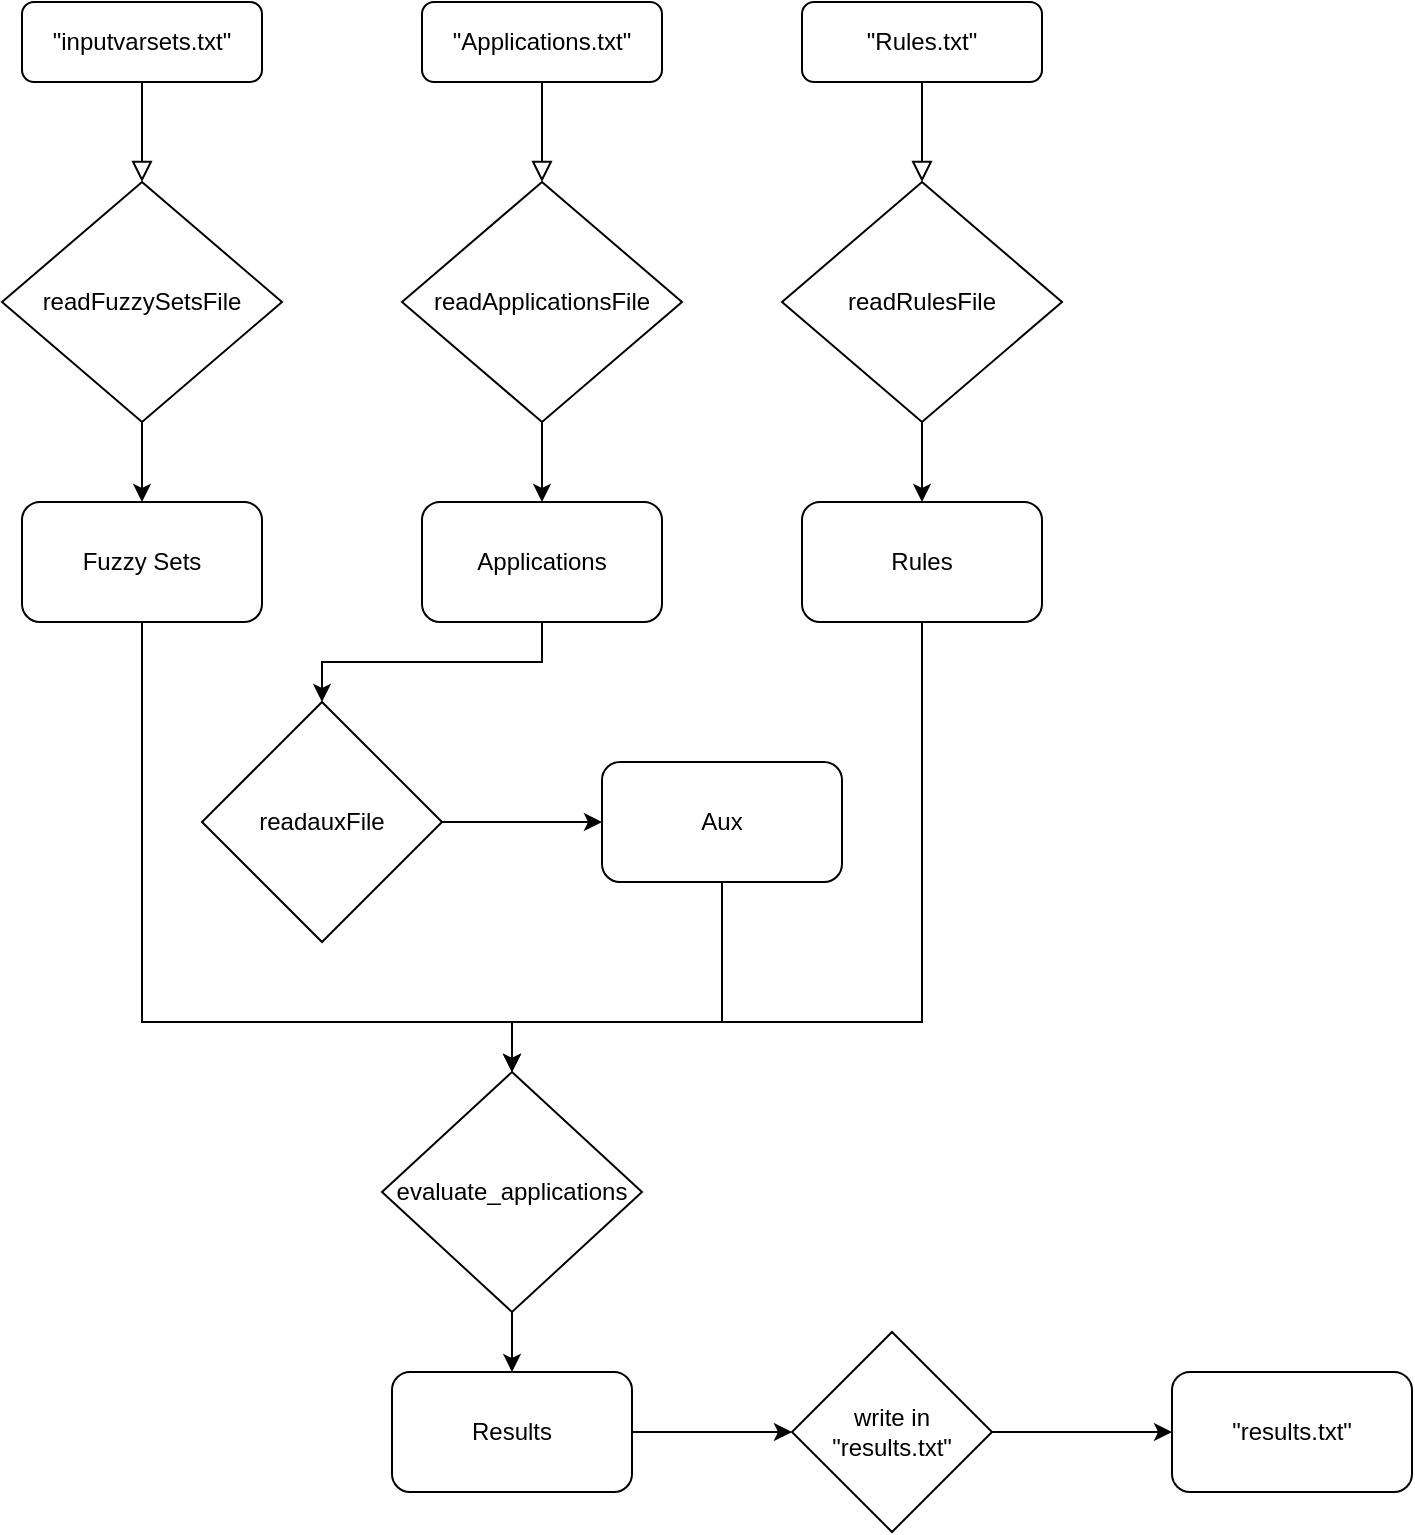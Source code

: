<mxfile version="24.2.1" type="device">
  <diagram id="C5RBs43oDa-KdzZeNtuy" name="Page-1">
    <mxGraphModel dx="1246" dy="468" grid="1" gridSize="10" guides="1" tooltips="1" connect="1" arrows="1" fold="1" page="1" pageScale="1" pageWidth="827" pageHeight="1169" math="0" shadow="0">
      <root>
        <mxCell id="WIyWlLk6GJQsqaUBKTNV-0" />
        <mxCell id="WIyWlLk6GJQsqaUBKTNV-1" parent="WIyWlLk6GJQsqaUBKTNV-0" />
        <mxCell id="WIyWlLk6GJQsqaUBKTNV-2" value="" style="rounded=0;html=1;jettySize=auto;orthogonalLoop=1;fontSize=11;endArrow=block;endFill=0;endSize=8;strokeWidth=1;shadow=0;labelBackgroundColor=none;edgeStyle=orthogonalEdgeStyle;entryX=0.5;entryY=0;entryDx=0;entryDy=0;" parent="WIyWlLk6GJQsqaUBKTNV-1" source="WIyWlLk6GJQsqaUBKTNV-3" target="wYXDiQaRcxBNRJwWbmib-1" edge="1">
          <mxGeometry relative="1" as="geometry">
            <mxPoint x="110" y="140" as="targetPoint" />
          </mxGeometry>
        </mxCell>
        <mxCell id="WIyWlLk6GJQsqaUBKTNV-3" value="&quot;inputvarsets.txt&lt;span style=&quot;background-color: initial;&quot;&gt;&quot;&lt;/span&gt;" style="rounded=1;whiteSpace=wrap;html=1;fontSize=12;glass=0;strokeWidth=1;shadow=0;" parent="WIyWlLk6GJQsqaUBKTNV-1" vertex="1">
          <mxGeometry x="50" y="50" width="120" height="40" as="geometry" />
        </mxCell>
        <mxCell id="wYXDiQaRcxBNRJwWbmib-1" value="readFuzzySetsFile" style="rhombus;whiteSpace=wrap;html=1;" vertex="1" parent="WIyWlLk6GJQsqaUBKTNV-1">
          <mxGeometry x="40" y="140" width="140" height="120" as="geometry" />
        </mxCell>
        <mxCell id="wYXDiQaRcxBNRJwWbmib-3" value="Fuzzy Sets" style="rounded=1;whiteSpace=wrap;html=1;" vertex="1" parent="WIyWlLk6GJQsqaUBKTNV-1">
          <mxGeometry x="50" y="300" width="120" height="60" as="geometry" />
        </mxCell>
        <mxCell id="wYXDiQaRcxBNRJwWbmib-4" value="" style="endArrow=classic;html=1;rounded=0;exitX=0.5;exitY=1;exitDx=0;exitDy=0;entryX=0.5;entryY=0;entryDx=0;entryDy=0;" edge="1" parent="WIyWlLk6GJQsqaUBKTNV-1" source="wYXDiQaRcxBNRJwWbmib-1" target="wYXDiQaRcxBNRJwWbmib-3">
          <mxGeometry width="50" height="50" relative="1" as="geometry">
            <mxPoint x="390" y="290" as="sourcePoint" />
            <mxPoint x="440" y="240" as="targetPoint" />
          </mxGeometry>
        </mxCell>
        <mxCell id="wYXDiQaRcxBNRJwWbmib-5" value="" style="rounded=0;html=1;jettySize=auto;orthogonalLoop=1;fontSize=11;endArrow=block;endFill=0;endSize=8;strokeWidth=1;shadow=0;labelBackgroundColor=none;edgeStyle=orthogonalEdgeStyle;entryX=0.5;entryY=0;entryDx=0;entryDy=0;" edge="1" parent="WIyWlLk6GJQsqaUBKTNV-1" source="wYXDiQaRcxBNRJwWbmib-6" target="wYXDiQaRcxBNRJwWbmib-7">
          <mxGeometry relative="1" as="geometry">
            <mxPoint x="310" y="140" as="targetPoint" />
          </mxGeometry>
        </mxCell>
        <mxCell id="wYXDiQaRcxBNRJwWbmib-6" value="&quot;Applications.txt&lt;span style=&quot;background-color: initial;&quot;&gt;&quot;&lt;/span&gt;" style="rounded=1;whiteSpace=wrap;html=1;fontSize=12;glass=0;strokeWidth=1;shadow=0;" vertex="1" parent="WIyWlLk6GJQsqaUBKTNV-1">
          <mxGeometry x="250" y="50" width="120" height="40" as="geometry" />
        </mxCell>
        <mxCell id="wYXDiQaRcxBNRJwWbmib-7" value="readApplicationsFile" style="rhombus;whiteSpace=wrap;html=1;" vertex="1" parent="WIyWlLk6GJQsqaUBKTNV-1">
          <mxGeometry x="240" y="140" width="140" height="120" as="geometry" />
        </mxCell>
        <mxCell id="wYXDiQaRcxBNRJwWbmib-8" value="Applications" style="rounded=1;whiteSpace=wrap;html=1;" vertex="1" parent="WIyWlLk6GJQsqaUBKTNV-1">
          <mxGeometry x="250" y="300" width="120" height="60" as="geometry" />
        </mxCell>
        <mxCell id="wYXDiQaRcxBNRJwWbmib-9" value="" style="endArrow=classic;html=1;rounded=0;exitX=0.5;exitY=1;exitDx=0;exitDy=0;entryX=0.5;entryY=0;entryDx=0;entryDy=0;" edge="1" parent="WIyWlLk6GJQsqaUBKTNV-1" source="wYXDiQaRcxBNRJwWbmib-7" target="wYXDiQaRcxBNRJwWbmib-8">
          <mxGeometry width="50" height="50" relative="1" as="geometry">
            <mxPoint x="590" y="290" as="sourcePoint" />
            <mxPoint x="640" y="240" as="targetPoint" />
          </mxGeometry>
        </mxCell>
        <mxCell id="wYXDiQaRcxBNRJwWbmib-10" value="" style="rounded=0;html=1;jettySize=auto;orthogonalLoop=1;fontSize=11;endArrow=block;endFill=0;endSize=8;strokeWidth=1;shadow=0;labelBackgroundColor=none;edgeStyle=orthogonalEdgeStyle;entryX=0.5;entryY=0;entryDx=0;entryDy=0;" edge="1" parent="WIyWlLk6GJQsqaUBKTNV-1" source="wYXDiQaRcxBNRJwWbmib-11" target="wYXDiQaRcxBNRJwWbmib-12">
          <mxGeometry relative="1" as="geometry">
            <mxPoint x="500" y="140" as="targetPoint" />
          </mxGeometry>
        </mxCell>
        <mxCell id="wYXDiQaRcxBNRJwWbmib-11" value="&quot;Rules.txt&lt;span style=&quot;background-color: initial;&quot;&gt;&quot;&lt;/span&gt;" style="rounded=1;whiteSpace=wrap;html=1;fontSize=12;glass=0;strokeWidth=1;shadow=0;" vertex="1" parent="WIyWlLk6GJQsqaUBKTNV-1">
          <mxGeometry x="440" y="50" width="120" height="40" as="geometry" />
        </mxCell>
        <mxCell id="wYXDiQaRcxBNRJwWbmib-12" value="readRulesFile" style="rhombus;whiteSpace=wrap;html=1;" vertex="1" parent="WIyWlLk6GJQsqaUBKTNV-1">
          <mxGeometry x="430" y="140" width="140" height="120" as="geometry" />
        </mxCell>
        <mxCell id="wYXDiQaRcxBNRJwWbmib-13" value="Rules" style="rounded=1;whiteSpace=wrap;html=1;" vertex="1" parent="WIyWlLk6GJQsqaUBKTNV-1">
          <mxGeometry x="440" y="300" width="120" height="60" as="geometry" />
        </mxCell>
        <mxCell id="wYXDiQaRcxBNRJwWbmib-14" value="" style="endArrow=classic;html=1;rounded=0;exitX=0.5;exitY=1;exitDx=0;exitDy=0;entryX=0.5;entryY=0;entryDx=0;entryDy=0;" edge="1" parent="WIyWlLk6GJQsqaUBKTNV-1" source="wYXDiQaRcxBNRJwWbmib-12" target="wYXDiQaRcxBNRJwWbmib-13">
          <mxGeometry width="50" height="50" relative="1" as="geometry">
            <mxPoint x="780" y="290" as="sourcePoint" />
            <mxPoint x="830" y="240" as="targetPoint" />
          </mxGeometry>
        </mxCell>
        <mxCell id="wYXDiQaRcxBNRJwWbmib-20" value="readauxFile" style="rhombus;whiteSpace=wrap;html=1;" vertex="1" parent="WIyWlLk6GJQsqaUBKTNV-1">
          <mxGeometry x="140" y="400" width="120" height="120" as="geometry" />
        </mxCell>
        <mxCell id="wYXDiQaRcxBNRJwWbmib-21" value="&lt;div&gt;&lt;span style=&quot;background-color: initial;&quot;&gt;Aux&lt;/span&gt;&lt;br&gt;&lt;/div&gt;" style="rounded=1;whiteSpace=wrap;html=1;" vertex="1" parent="WIyWlLk6GJQsqaUBKTNV-1">
          <mxGeometry x="340" y="430" width="120" height="60" as="geometry" />
        </mxCell>
        <mxCell id="wYXDiQaRcxBNRJwWbmib-22" value="" style="endArrow=classic;html=1;rounded=0;exitX=1;exitY=0.5;exitDx=0;exitDy=0;entryX=0;entryY=0.5;entryDx=0;entryDy=0;" edge="1" parent="WIyWlLk6GJQsqaUBKTNV-1" source="wYXDiQaRcxBNRJwWbmib-20" target="wYXDiQaRcxBNRJwWbmib-21">
          <mxGeometry width="50" height="50" relative="1" as="geometry">
            <mxPoint x="390" y="540" as="sourcePoint" />
            <mxPoint x="440" y="490" as="targetPoint" />
          </mxGeometry>
        </mxCell>
        <mxCell id="wYXDiQaRcxBNRJwWbmib-23" value="" style="endArrow=classic;html=1;rounded=0;exitX=0.5;exitY=1;exitDx=0;exitDy=0;entryX=0.5;entryY=0;entryDx=0;entryDy=0;" edge="1" parent="WIyWlLk6GJQsqaUBKTNV-1" source="wYXDiQaRcxBNRJwWbmib-8" target="wYXDiQaRcxBNRJwWbmib-20">
          <mxGeometry width="50" height="50" relative="1" as="geometry">
            <mxPoint x="390" y="590" as="sourcePoint" />
            <mxPoint x="231" y="431" as="targetPoint" />
            <Array as="points">
              <mxPoint x="310" y="380" />
              <mxPoint x="200" y="380" />
            </Array>
          </mxGeometry>
        </mxCell>
        <mxCell id="wYXDiQaRcxBNRJwWbmib-24" value="evaluate_applications" style="rhombus;whiteSpace=wrap;html=1;" vertex="1" parent="WIyWlLk6GJQsqaUBKTNV-1">
          <mxGeometry x="230" y="585" width="130" height="120" as="geometry" />
        </mxCell>
        <mxCell id="wYXDiQaRcxBNRJwWbmib-25" value="" style="endArrow=classic;html=1;rounded=0;exitX=0.5;exitY=1;exitDx=0;exitDy=0;entryX=0.5;entryY=0;entryDx=0;entryDy=0;" edge="1" parent="WIyWlLk6GJQsqaUBKTNV-1" source="wYXDiQaRcxBNRJwWbmib-21" target="wYXDiQaRcxBNRJwWbmib-24">
          <mxGeometry width="50" height="50" relative="1" as="geometry">
            <mxPoint x="390" y="590" as="sourcePoint" />
            <mxPoint x="440" y="540" as="targetPoint" />
            <Array as="points">
              <mxPoint x="400" y="560" />
              <mxPoint x="295" y="560" />
            </Array>
          </mxGeometry>
        </mxCell>
        <mxCell id="wYXDiQaRcxBNRJwWbmib-26" value="" style="endArrow=classic;html=1;rounded=0;exitX=0.5;exitY=1;exitDx=0;exitDy=0;entryX=0.5;entryY=0;entryDx=0;entryDy=0;" edge="1" parent="WIyWlLk6GJQsqaUBKTNV-1" source="wYXDiQaRcxBNRJwWbmib-13" target="wYXDiQaRcxBNRJwWbmib-24">
          <mxGeometry width="50" height="50" relative="1" as="geometry">
            <mxPoint x="390" y="590" as="sourcePoint" />
            <mxPoint x="440" y="540" as="targetPoint" />
            <Array as="points">
              <mxPoint x="500" y="560" />
              <mxPoint x="295" y="560" />
            </Array>
          </mxGeometry>
        </mxCell>
        <mxCell id="wYXDiQaRcxBNRJwWbmib-27" value="" style="endArrow=classic;html=1;rounded=0;exitX=0.5;exitY=1;exitDx=0;exitDy=0;entryX=0.5;entryY=0;entryDx=0;entryDy=0;" edge="1" parent="WIyWlLk6GJQsqaUBKTNV-1" source="wYXDiQaRcxBNRJwWbmib-3" target="wYXDiQaRcxBNRJwWbmib-24">
          <mxGeometry width="50" height="50" relative="1" as="geometry">
            <mxPoint x="390" y="590" as="sourcePoint" />
            <mxPoint x="440" y="540" as="targetPoint" />
            <Array as="points">
              <mxPoint x="110" y="560" />
              <mxPoint x="295" y="560" />
            </Array>
          </mxGeometry>
        </mxCell>
        <mxCell id="wYXDiQaRcxBNRJwWbmib-28" value="Results" style="rounded=1;whiteSpace=wrap;html=1;" vertex="1" parent="WIyWlLk6GJQsqaUBKTNV-1">
          <mxGeometry x="235" y="735" width="120" height="60" as="geometry" />
        </mxCell>
        <mxCell id="wYXDiQaRcxBNRJwWbmib-29" value="" style="endArrow=classic;html=1;rounded=0;exitX=0.5;exitY=1;exitDx=0;exitDy=0;entryX=0.5;entryY=0;entryDx=0;entryDy=0;" edge="1" parent="WIyWlLk6GJQsqaUBKTNV-1" source="wYXDiQaRcxBNRJwWbmib-24" target="wYXDiQaRcxBNRJwWbmib-28">
          <mxGeometry width="50" height="50" relative="1" as="geometry">
            <mxPoint x="375" y="725" as="sourcePoint" />
            <mxPoint x="425" y="675" as="targetPoint" />
          </mxGeometry>
        </mxCell>
        <mxCell id="wYXDiQaRcxBNRJwWbmib-30" value="write in &quot;results.txt&quot;" style="rhombus;whiteSpace=wrap;html=1;" vertex="1" parent="WIyWlLk6GJQsqaUBKTNV-1">
          <mxGeometry x="435" y="715" width="100" height="100" as="geometry" />
        </mxCell>
        <mxCell id="wYXDiQaRcxBNRJwWbmib-31" value="&quot;results.txt&quot;" style="rounded=1;whiteSpace=wrap;html=1;" vertex="1" parent="WIyWlLk6GJQsqaUBKTNV-1">
          <mxGeometry x="625" y="735" width="120" height="60" as="geometry" />
        </mxCell>
        <mxCell id="wYXDiQaRcxBNRJwWbmib-32" value="" style="endArrow=classic;html=1;rounded=0;exitX=1;exitY=0.5;exitDx=0;exitDy=0;entryX=0;entryY=0.5;entryDx=0;entryDy=0;" edge="1" parent="WIyWlLk6GJQsqaUBKTNV-1" source="wYXDiQaRcxBNRJwWbmib-28" target="wYXDiQaRcxBNRJwWbmib-30">
          <mxGeometry width="50" height="50" relative="1" as="geometry">
            <mxPoint x="375" y="795" as="sourcePoint" />
            <mxPoint x="425" y="745" as="targetPoint" />
          </mxGeometry>
        </mxCell>
        <mxCell id="wYXDiQaRcxBNRJwWbmib-33" value="" style="endArrow=classic;html=1;rounded=0;exitX=1;exitY=0.5;exitDx=0;exitDy=0;entryX=0;entryY=0.5;entryDx=0;entryDy=0;" edge="1" parent="WIyWlLk6GJQsqaUBKTNV-1" source="wYXDiQaRcxBNRJwWbmib-30" target="wYXDiQaRcxBNRJwWbmib-31">
          <mxGeometry width="50" height="50" relative="1" as="geometry">
            <mxPoint x="375" y="795" as="sourcePoint" />
            <mxPoint x="425" y="745" as="targetPoint" />
          </mxGeometry>
        </mxCell>
      </root>
    </mxGraphModel>
  </diagram>
</mxfile>

